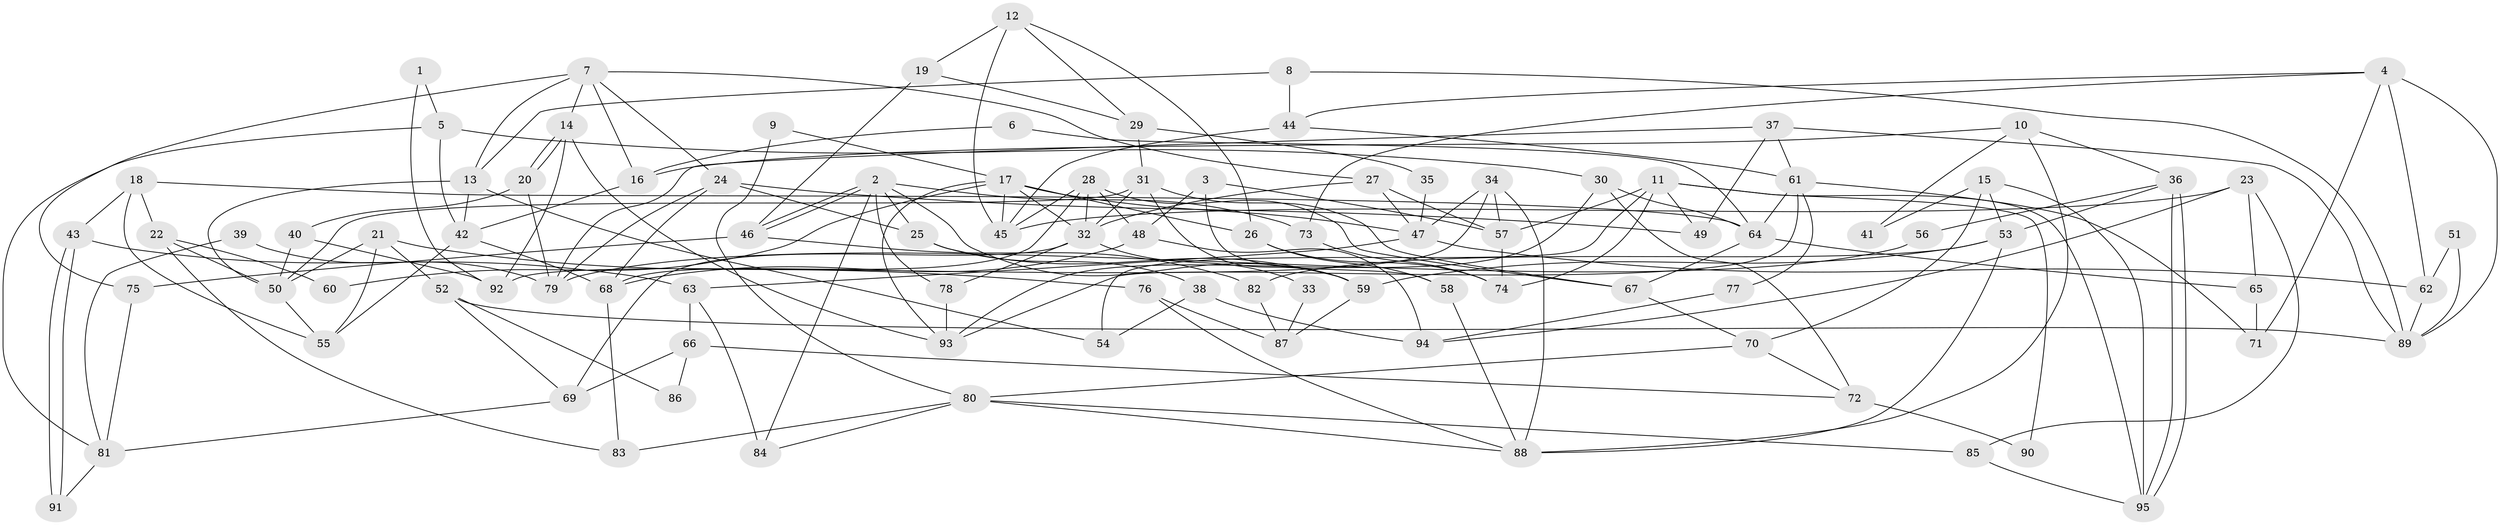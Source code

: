 // coarse degree distribution, {5: 0.18421052631578946, 9: 0.02631578947368421, 6: 0.13157894736842105, 7: 0.07894736842105263, 2: 0.15789473684210525, 15: 0.02631578947368421, 8: 0.05263157894736842, 13: 0.02631578947368421, 11: 0.05263157894736842, 3: 0.13157894736842105, 10: 0.02631578947368421, 4: 0.07894736842105263, 12: 0.02631578947368421}
// Generated by graph-tools (version 1.1) at 2025/18/03/04/25 18:18:30]
// undirected, 95 vertices, 190 edges
graph export_dot {
graph [start="1"]
  node [color=gray90,style=filled];
  1;
  2;
  3;
  4;
  5;
  6;
  7;
  8;
  9;
  10;
  11;
  12;
  13;
  14;
  15;
  16;
  17;
  18;
  19;
  20;
  21;
  22;
  23;
  24;
  25;
  26;
  27;
  28;
  29;
  30;
  31;
  32;
  33;
  34;
  35;
  36;
  37;
  38;
  39;
  40;
  41;
  42;
  43;
  44;
  45;
  46;
  47;
  48;
  49;
  50;
  51;
  52;
  53;
  54;
  55;
  56;
  57;
  58;
  59;
  60;
  61;
  62;
  63;
  64;
  65;
  66;
  67;
  68;
  69;
  70;
  71;
  72;
  73;
  74;
  75;
  76;
  77;
  78;
  79;
  80;
  81;
  82;
  83;
  84;
  85;
  86;
  87;
  88;
  89;
  90;
  91;
  92;
  93;
  94;
  95;
  1 -- 5;
  1 -- 92;
  2 -- 25;
  2 -- 46;
  2 -- 46;
  2 -- 59;
  2 -- 73;
  2 -- 78;
  2 -- 84;
  3 -- 57;
  3 -- 48;
  3 -- 58;
  4 -- 44;
  4 -- 71;
  4 -- 62;
  4 -- 73;
  4 -- 89;
  5 -- 30;
  5 -- 42;
  5 -- 81;
  6 -- 16;
  6 -- 64;
  7 -- 16;
  7 -- 14;
  7 -- 13;
  7 -- 24;
  7 -- 27;
  7 -- 75;
  8 -- 13;
  8 -- 89;
  8 -- 44;
  9 -- 80;
  9 -- 17;
  10 -- 36;
  10 -- 88;
  10 -- 16;
  10 -- 41;
  11 -- 74;
  11 -- 95;
  11 -- 49;
  11 -- 54;
  11 -- 57;
  11 -- 90;
  12 -- 29;
  12 -- 26;
  12 -- 19;
  12 -- 45;
  13 -- 42;
  13 -- 50;
  13 -- 54;
  14 -- 20;
  14 -- 20;
  14 -- 93;
  14 -- 92;
  15 -- 70;
  15 -- 53;
  15 -- 41;
  15 -- 95;
  16 -- 42;
  17 -- 32;
  17 -- 93;
  17 -- 26;
  17 -- 45;
  17 -- 47;
  17 -- 60;
  18 -- 55;
  18 -- 43;
  18 -- 22;
  18 -- 64;
  19 -- 46;
  19 -- 29;
  20 -- 79;
  20 -- 40;
  21 -- 52;
  21 -- 50;
  21 -- 55;
  21 -- 76;
  22 -- 50;
  22 -- 60;
  22 -- 83;
  23 -- 85;
  23 -- 45;
  23 -- 65;
  23 -- 94;
  24 -- 49;
  24 -- 25;
  24 -- 68;
  24 -- 79;
  25 -- 59;
  25 -- 38;
  26 -- 74;
  26 -- 58;
  27 -- 32;
  27 -- 47;
  27 -- 57;
  28 -- 45;
  28 -- 68;
  28 -- 32;
  28 -- 48;
  28 -- 67;
  29 -- 31;
  29 -- 35;
  30 -- 93;
  30 -- 64;
  30 -- 72;
  31 -- 50;
  31 -- 59;
  31 -- 32;
  31 -- 67;
  32 -- 33;
  32 -- 69;
  32 -- 78;
  33 -- 87;
  34 -- 47;
  34 -- 57;
  34 -- 88;
  34 -- 92;
  35 -- 47;
  36 -- 95;
  36 -- 95;
  36 -- 53;
  36 -- 56;
  37 -- 61;
  37 -- 89;
  37 -- 49;
  37 -- 79;
  38 -- 54;
  38 -- 94;
  39 -- 79;
  39 -- 81;
  40 -- 92;
  40 -- 50;
  42 -- 55;
  42 -- 68;
  43 -- 91;
  43 -- 91;
  43 -- 63;
  44 -- 45;
  44 -- 61;
  46 -- 75;
  46 -- 82;
  47 -- 62;
  47 -- 63;
  48 -- 94;
  48 -- 68;
  50 -- 55;
  51 -- 89;
  51 -- 62;
  52 -- 69;
  52 -- 89;
  52 -- 86;
  53 -- 88;
  53 -- 59;
  53 -- 82;
  56 -- 79;
  57 -- 74;
  58 -- 88;
  59 -- 87;
  61 -- 64;
  61 -- 71;
  61 -- 77;
  61 -- 93;
  62 -- 89;
  63 -- 84;
  63 -- 66;
  64 -- 67;
  64 -- 65;
  65 -- 71;
  66 -- 72;
  66 -- 69;
  66 -- 86;
  67 -- 70;
  68 -- 83;
  69 -- 81;
  70 -- 80;
  70 -- 72;
  72 -- 90;
  73 -- 74;
  75 -- 81;
  76 -- 88;
  76 -- 87;
  77 -- 94;
  78 -- 93;
  80 -- 88;
  80 -- 83;
  80 -- 84;
  80 -- 85;
  81 -- 91;
  82 -- 87;
  85 -- 95;
}
